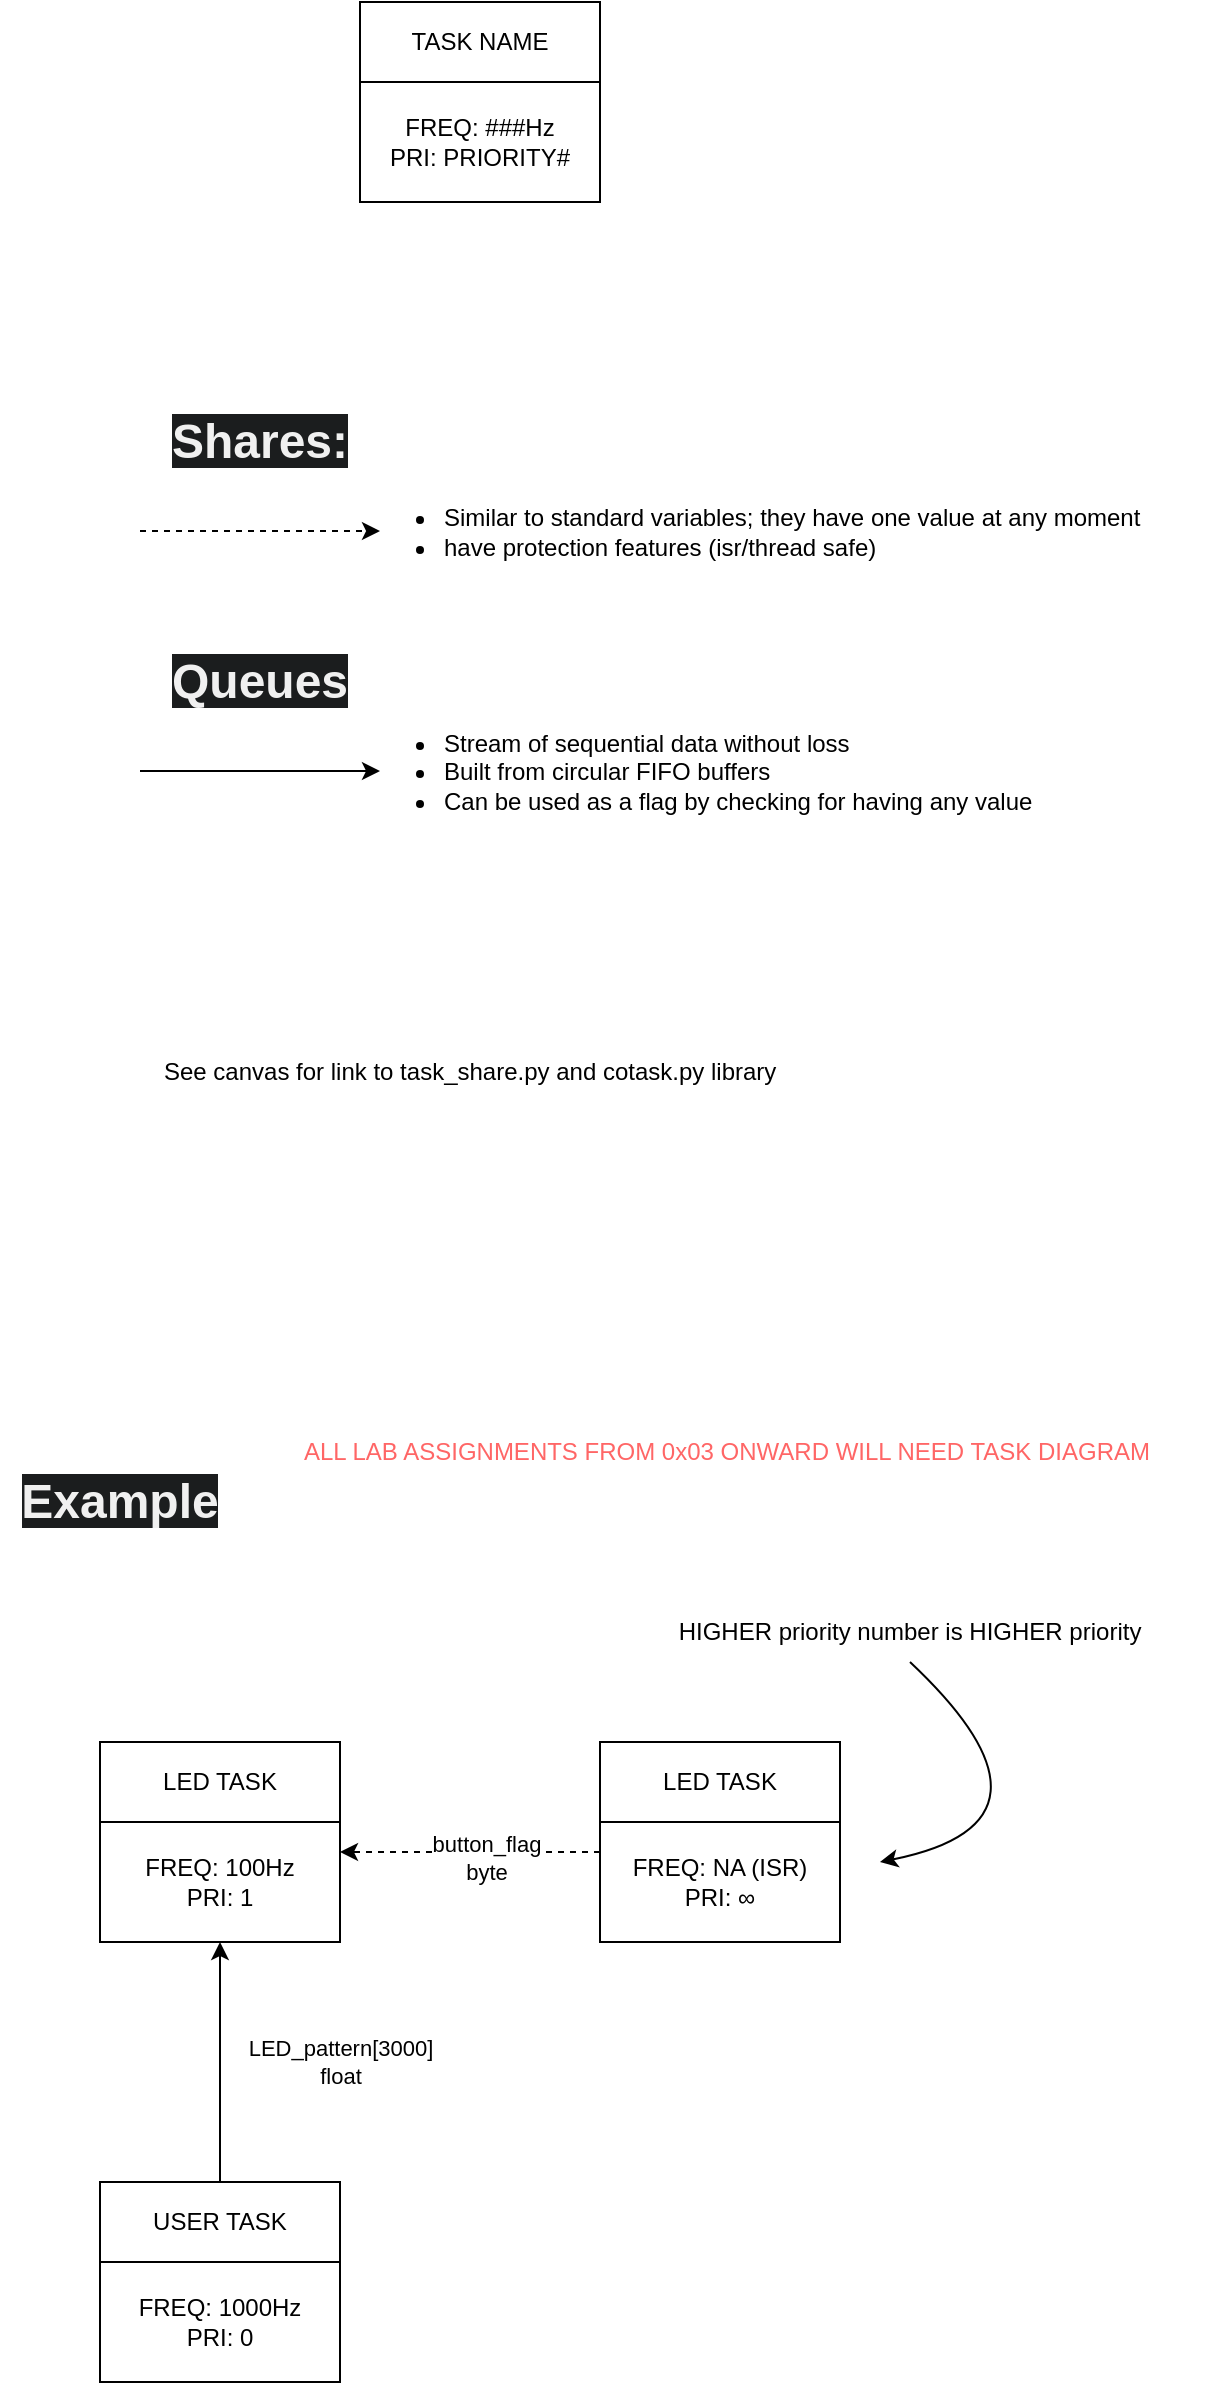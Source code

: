 <mxfile version="22.1.18" type="device">
  <diagram name="Page-1" id="0pJQ-d94XDMe3EG4Nf7w">
    <mxGraphModel dx="1224" dy="802" grid="1" gridSize="10" guides="1" tooltips="1" connect="1" arrows="1" fold="1" page="1" pageScale="1" pageWidth="850" pageHeight="1100" math="0" shadow="0">
      <root>
        <mxCell id="0" />
        <mxCell id="1" parent="0" />
        <mxCell id="yDfG3Bdtb9bK3TSpRfik-1" value="" style="endArrow=classic;dashed=1;html=1;rounded=0;endFill=1;" edge="1" parent="1">
          <mxGeometry width="50" height="50" relative="1" as="geometry">
            <mxPoint x="230" y="364.5" as="sourcePoint" />
            <mxPoint x="350" y="364.5" as="targetPoint" />
          </mxGeometry>
        </mxCell>
        <mxCell id="yDfG3Bdtb9bK3TSpRfik-3" value="&lt;ul&gt;&lt;li&gt;&lt;span style=&quot;background-color: initial;&quot;&gt;Similar to standard variables; they have one value at any moment&lt;/span&gt;&lt;/li&gt;&lt;li&gt;have protection features (isr/thread safe)&lt;/li&gt;&lt;/ul&gt;" style="text;html=1;strokeColor=none;fillColor=none;align=left;verticalAlign=middle;whiteSpace=wrap;rounded=0;" vertex="1" parent="1">
          <mxGeometry x="340" y="330" width="430" height="70" as="geometry" />
        </mxCell>
        <mxCell id="yDfG3Bdtb9bK3TSpRfik-4" value="&lt;span style=&quot;color: rgb(240, 240, 240); font-family: Helvetica; font-size: 24px; font-style: normal; font-variant-ligatures: normal; font-variant-caps: normal; letter-spacing: normal; orphans: 2; text-indent: 0px; text-transform: none; widows: 2; word-spacing: 0px; -webkit-text-stroke-width: 0px; background-color: rgb(27, 29, 30); text-decoration-thickness: initial; text-decoration-style: initial; text-decoration-color: initial; float: none; display: inline !important;&quot;&gt;Shares:&lt;/span&gt;" style="text;whiteSpace=wrap;html=1;align=center;fontStyle=1;verticalAlign=middle;fontSize=24;" vertex="1" parent="1">
          <mxGeometry x="230" y="300" width="120" height="40" as="geometry" />
        </mxCell>
        <mxCell id="yDfG3Bdtb9bK3TSpRfik-5" value="" style="endArrow=classic;html=1;rounded=0;endFill=1;" edge="1" parent="1">
          <mxGeometry width="50" height="50" relative="1" as="geometry">
            <mxPoint x="230" y="484.5" as="sourcePoint" />
            <mxPoint x="350" y="484.5" as="targetPoint" />
          </mxGeometry>
        </mxCell>
        <mxCell id="yDfG3Bdtb9bK3TSpRfik-6" value="&lt;ul&gt;&lt;li&gt;&lt;span style=&quot;background-color: initial;&quot;&gt;Stream of sequential data without loss&lt;/span&gt;&lt;/li&gt;&lt;li&gt;&lt;span style=&quot;background-color: initial;&quot;&gt;Built from circular FIFO buffers&lt;/span&gt;&lt;br&gt;&lt;/li&gt;&lt;li&gt;&lt;span style=&quot;background-color: initial;&quot;&gt;Can be used as a flag by checking for having any value&lt;/span&gt;&lt;/li&gt;&lt;/ul&gt;" style="text;html=1;strokeColor=none;fillColor=none;align=left;verticalAlign=middle;whiteSpace=wrap;rounded=0;" vertex="1" parent="1">
          <mxGeometry x="340" y="450" width="430" height="70" as="geometry" />
        </mxCell>
        <mxCell id="yDfG3Bdtb9bK3TSpRfik-7" value="&lt;span style=&quot;color: rgb(240, 240, 240); font-family: Helvetica; font-size: 24px; font-style: normal; font-variant-ligatures: normal; font-variant-caps: normal; letter-spacing: normal; orphans: 2; text-indent: 0px; text-transform: none; widows: 2; word-spacing: 0px; -webkit-text-stroke-width: 0px; background-color: rgb(27, 29, 30); text-decoration-thickness: initial; text-decoration-style: initial; text-decoration-color: initial; float: none; display: inline !important;&quot;&gt;Queues&lt;/span&gt;" style="text;whiteSpace=wrap;html=1;align=center;fontStyle=1;verticalAlign=middle;fontSize=24;" vertex="1" parent="1">
          <mxGeometry x="230" y="420" width="120" height="40" as="geometry" />
        </mxCell>
        <mxCell id="yDfG3Bdtb9bK3TSpRfik-8" value="&lt;div&gt;See canvas for link to task_share.py and cotask.py library&lt;/div&gt;" style="text;html=1;strokeColor=none;fillColor=none;align=left;verticalAlign=middle;whiteSpace=wrap;rounded=0;" vertex="1" parent="1">
          <mxGeometry x="240" y="600" width="430" height="70" as="geometry" />
        </mxCell>
        <mxCell id="yDfG3Bdtb9bK3TSpRfik-10" value="" style="group" vertex="1" connectable="0" parent="1">
          <mxGeometry x="340" y="100" width="120" height="100" as="geometry" />
        </mxCell>
        <mxCell id="yDfG3Bdtb9bK3TSpRfik-2" value="FREQ: ###Hz &lt;br&gt;PRI: PRIORITY#" style="rounded=0;whiteSpace=wrap;html=1;" vertex="1" parent="yDfG3Bdtb9bK3TSpRfik-10">
          <mxGeometry y="40" width="120" height="60" as="geometry" />
        </mxCell>
        <mxCell id="yDfG3Bdtb9bK3TSpRfik-9" value="TASK NAME" style="rounded=0;whiteSpace=wrap;html=1;" vertex="1" parent="yDfG3Bdtb9bK3TSpRfik-10">
          <mxGeometry width="120" height="40" as="geometry" />
        </mxCell>
        <mxCell id="yDfG3Bdtb9bK3TSpRfik-11" value="&lt;span style=&quot;color: rgb(240, 240, 240); font-family: Helvetica; font-size: 24px; font-style: normal; font-variant-ligatures: normal; font-variant-caps: normal; letter-spacing: normal; orphans: 2; text-indent: 0px; text-transform: none; widows: 2; word-spacing: 0px; -webkit-text-stroke-width: 0px; background-color: rgb(27, 29, 30); text-decoration-thickness: initial; text-decoration-style: initial; text-decoration-color: initial; float: none; display: inline !important;&quot;&gt;Example&lt;/span&gt;" style="text;whiteSpace=wrap;html=1;align=center;fontStyle=1;verticalAlign=middle;fontSize=24;" vertex="1" parent="1">
          <mxGeometry x="160" y="830" width="120" height="40" as="geometry" />
        </mxCell>
        <mxCell id="yDfG3Bdtb9bK3TSpRfik-13" value="" style="group" vertex="1" connectable="0" parent="1">
          <mxGeometry x="210" y="970" width="120" height="100" as="geometry" />
        </mxCell>
        <mxCell id="yDfG3Bdtb9bK3TSpRfik-14" value="FREQ: 100Hz &lt;br&gt;PRI: 1" style="rounded=0;whiteSpace=wrap;html=1;" vertex="1" parent="yDfG3Bdtb9bK3TSpRfik-13">
          <mxGeometry y="40" width="120" height="60" as="geometry" />
        </mxCell>
        <mxCell id="yDfG3Bdtb9bK3TSpRfik-15" value="LED TASK" style="rounded=0;whiteSpace=wrap;html=1;" vertex="1" parent="yDfG3Bdtb9bK3TSpRfik-13">
          <mxGeometry width="120" height="40" as="geometry" />
        </mxCell>
        <mxCell id="yDfG3Bdtb9bK3TSpRfik-17" value="" style="group" vertex="1" connectable="0" parent="1">
          <mxGeometry x="460" y="970" width="120" height="100" as="geometry" />
        </mxCell>
        <mxCell id="yDfG3Bdtb9bK3TSpRfik-18" value="FREQ: NA (ISR)&lt;br&gt;PRI: ∞" style="rounded=0;whiteSpace=wrap;html=1;" vertex="1" parent="yDfG3Bdtb9bK3TSpRfik-17">
          <mxGeometry y="40" width="120" height="60" as="geometry" />
        </mxCell>
        <mxCell id="yDfG3Bdtb9bK3TSpRfik-19" value="LED TASK" style="rounded=0;whiteSpace=wrap;html=1;" vertex="1" parent="yDfG3Bdtb9bK3TSpRfik-17">
          <mxGeometry width="120" height="40" as="geometry" />
        </mxCell>
        <mxCell id="yDfG3Bdtb9bK3TSpRfik-20" value="HIGHER priority number is HIGHER priority" style="text;html=1;strokeColor=none;fillColor=none;align=center;verticalAlign=middle;whiteSpace=wrap;rounded=0;" vertex="1" parent="1">
          <mxGeometry x="460" y="900" width="310" height="30" as="geometry" />
        </mxCell>
        <mxCell id="yDfG3Bdtb9bK3TSpRfik-21" value="" style="curved=1;endArrow=classic;html=1;rounded=0;exitX=0.5;exitY=1;exitDx=0;exitDy=0;" edge="1" parent="1" source="yDfG3Bdtb9bK3TSpRfik-20">
          <mxGeometry width="50" height="50" relative="1" as="geometry">
            <mxPoint x="400" y="1070" as="sourcePoint" />
            <mxPoint x="600" y="1030" as="targetPoint" />
            <Array as="points">
              <mxPoint x="700" y="1010" />
            </Array>
          </mxGeometry>
        </mxCell>
        <mxCell id="yDfG3Bdtb9bK3TSpRfik-23" value="" style="group" vertex="1" connectable="0" parent="1">
          <mxGeometry x="210" y="1190" width="120" height="100" as="geometry" />
        </mxCell>
        <mxCell id="yDfG3Bdtb9bK3TSpRfik-24" value="FREQ: 1000Hz &lt;br&gt;PRI: 0" style="rounded=0;whiteSpace=wrap;html=1;" vertex="1" parent="yDfG3Bdtb9bK3TSpRfik-23">
          <mxGeometry y="40" width="120" height="60" as="geometry" />
        </mxCell>
        <mxCell id="yDfG3Bdtb9bK3TSpRfik-25" value="USER TASK" style="rounded=0;whiteSpace=wrap;html=1;" vertex="1" parent="yDfG3Bdtb9bK3TSpRfik-23">
          <mxGeometry width="120" height="40" as="geometry" />
        </mxCell>
        <mxCell id="yDfG3Bdtb9bK3TSpRfik-26" value="" style="endArrow=classic;dashed=1;html=1;rounded=0;endFill=1;exitX=0;exitY=0.25;exitDx=0;exitDy=0;entryX=1;entryY=0.25;entryDx=0;entryDy=0;" edge="1" parent="1" source="yDfG3Bdtb9bK3TSpRfik-18" target="yDfG3Bdtb9bK3TSpRfik-14">
          <mxGeometry width="50" height="50" relative="1" as="geometry">
            <mxPoint x="320" y="930" as="sourcePoint" />
            <mxPoint x="440" y="930" as="targetPoint" />
          </mxGeometry>
        </mxCell>
        <mxCell id="yDfG3Bdtb9bK3TSpRfik-28" value="button_flag&lt;br&gt;byte" style="edgeLabel;html=1;align=center;verticalAlign=middle;resizable=0;points=[];" vertex="1" connectable="0" parent="yDfG3Bdtb9bK3TSpRfik-26">
          <mxGeometry x="-0.123" y="3" relative="1" as="geometry">
            <mxPoint as="offset" />
          </mxGeometry>
        </mxCell>
        <mxCell id="yDfG3Bdtb9bK3TSpRfik-29" value="LED_pattern[3000]&lt;br&gt;float" style="endArrow=classic;html=1;rounded=0;endFill=1;exitX=0.5;exitY=0;exitDx=0;exitDy=0;entryX=0.5;entryY=1;entryDx=0;entryDy=0;" edge="1" parent="1" source="yDfG3Bdtb9bK3TSpRfik-25" target="yDfG3Bdtb9bK3TSpRfik-14">
          <mxGeometry y="-60" width="50" height="50" relative="1" as="geometry">
            <mxPoint x="440" y="1150" as="sourcePoint" />
            <mxPoint x="560" y="1150" as="targetPoint" />
            <mxPoint as="offset" />
          </mxGeometry>
        </mxCell>
        <mxCell id="yDfG3Bdtb9bK3TSpRfik-30" value="&lt;div&gt;ALL LAB ASSIGNMENTS FROM 0x03 ONWARD WILL NEED TASK DIAGRAM&lt;/div&gt;" style="text;html=1;strokeColor=none;fillColor=none;align=left;verticalAlign=middle;whiteSpace=wrap;rounded=0;fontColor=#FF6666;" vertex="1" parent="1">
          <mxGeometry x="310" y="790" width="430" height="70" as="geometry" />
        </mxCell>
      </root>
    </mxGraphModel>
  </diagram>
</mxfile>
